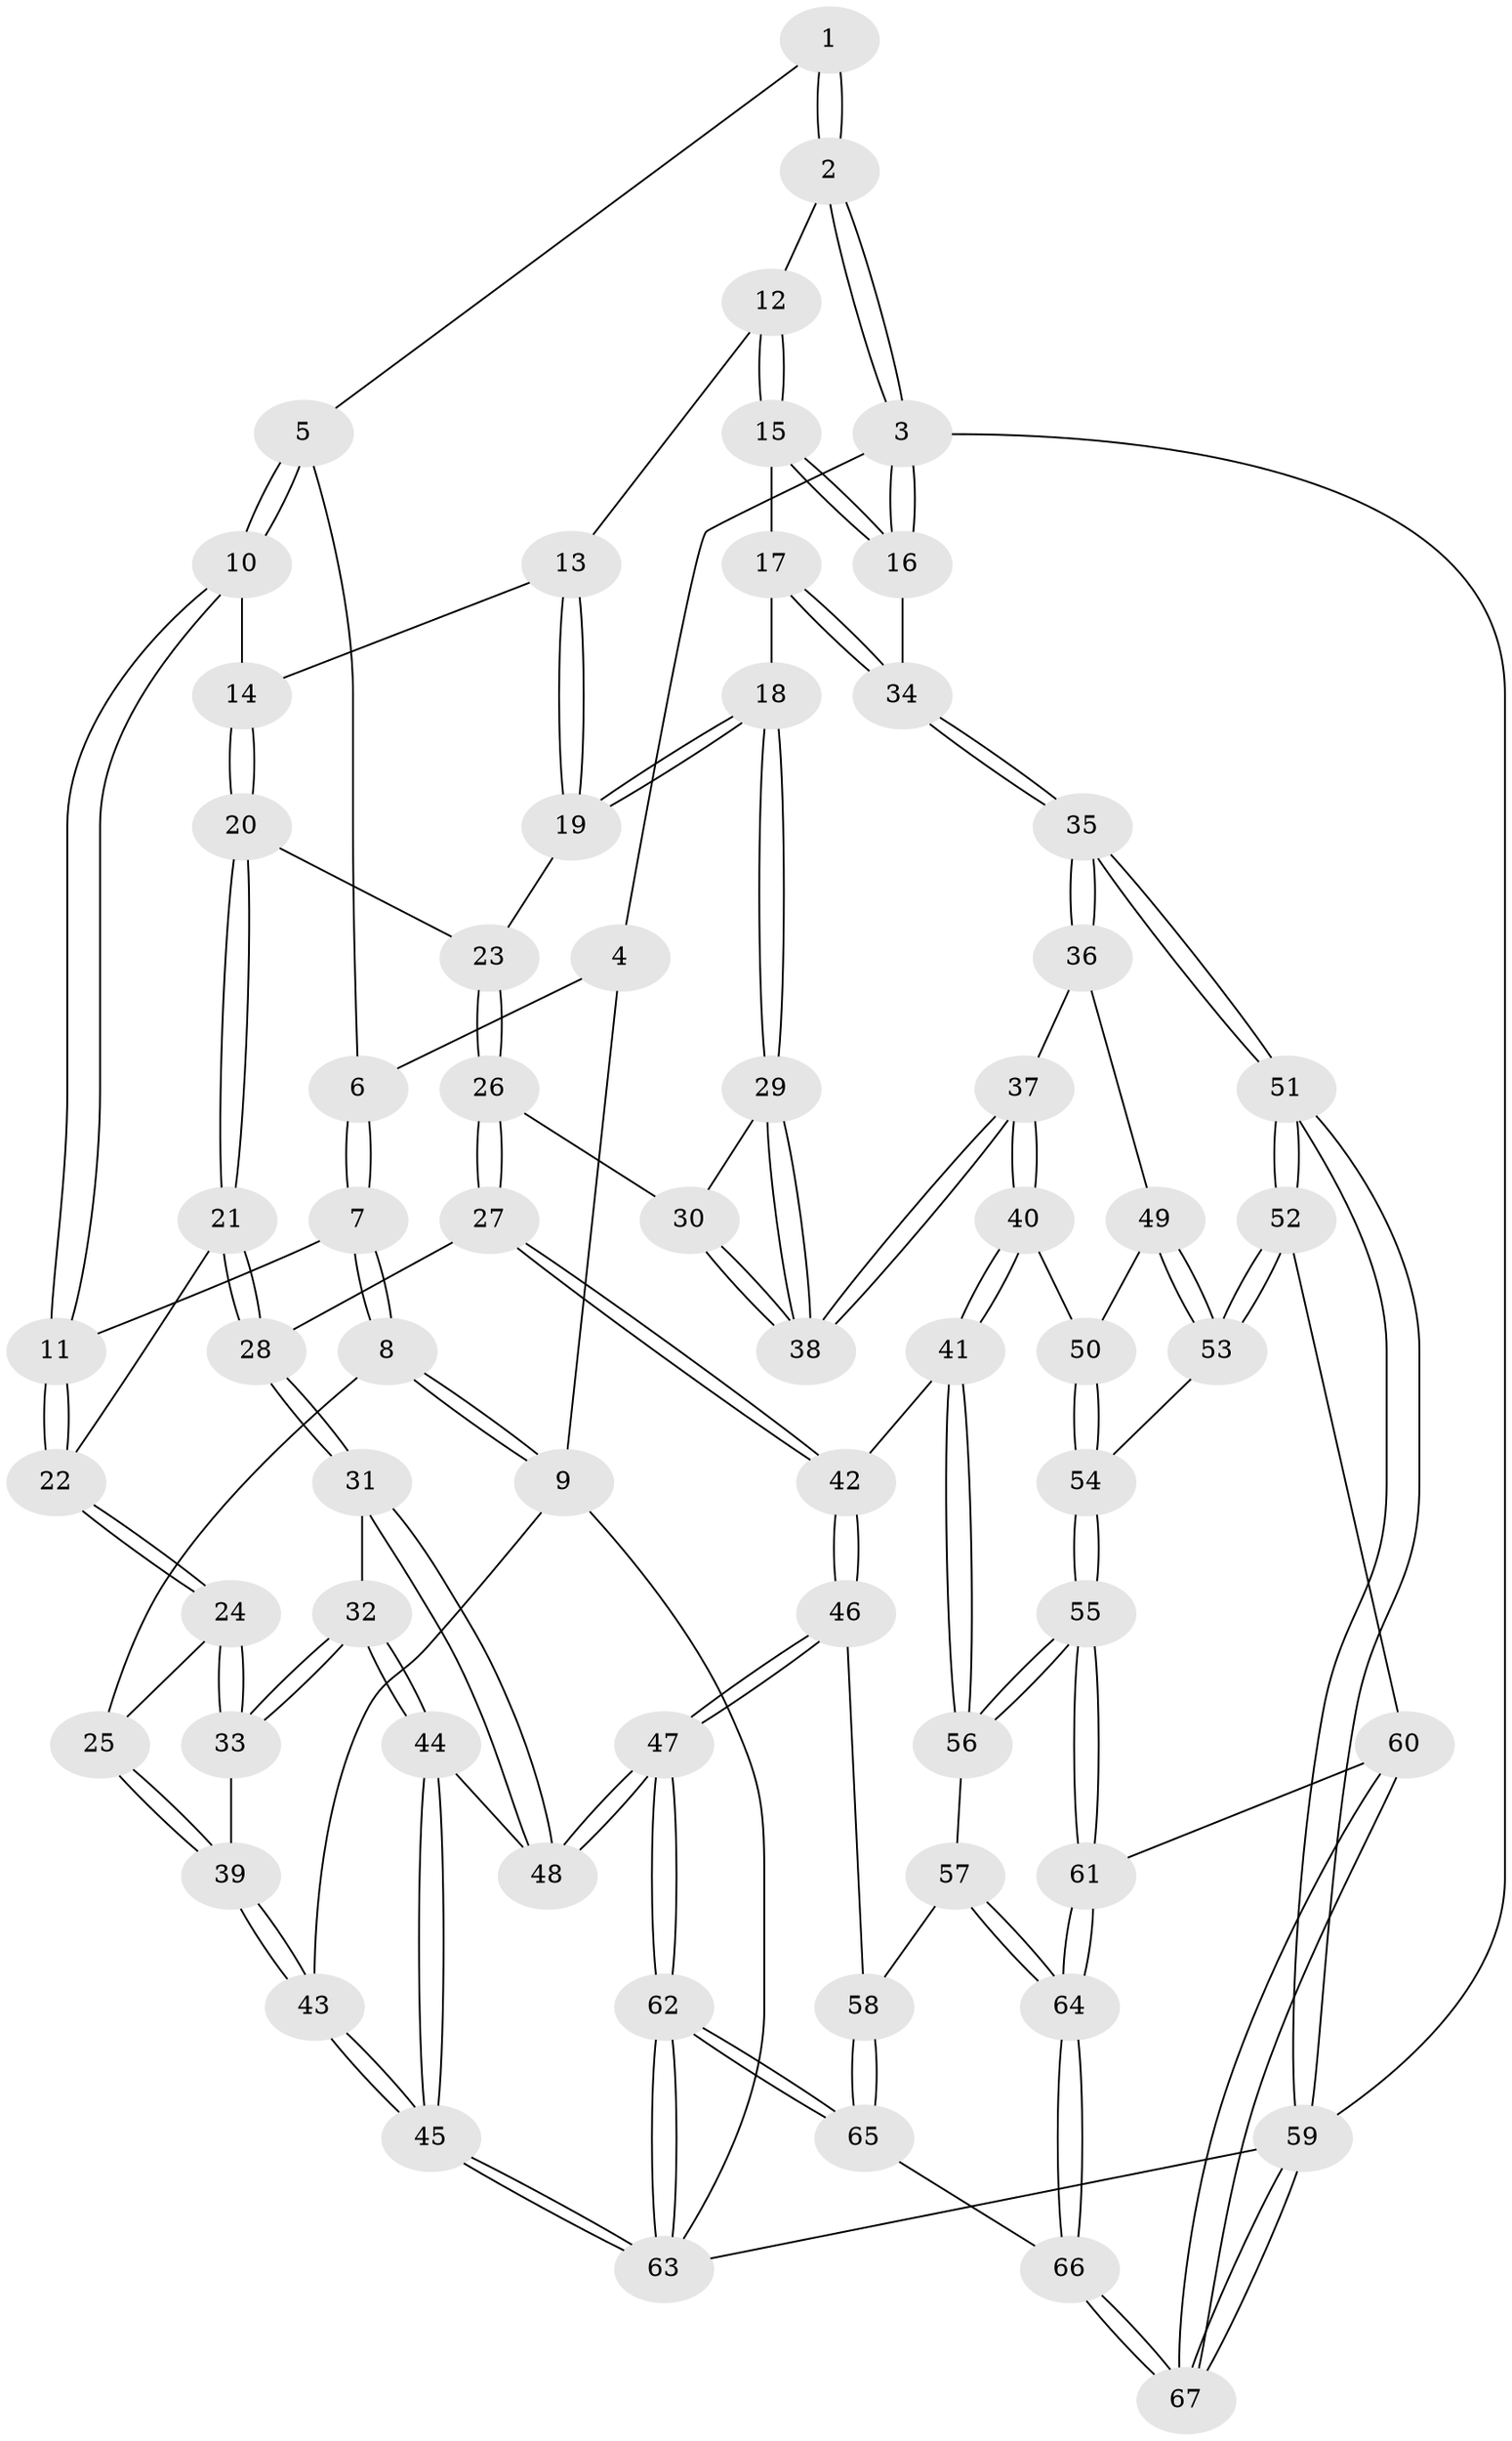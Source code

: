 // coarse degree distribution, {5: 0.30303030303030304, 7: 0.09090909090909091, 4: 0.36363636363636365, 3: 0.09090909090909091, 6: 0.15151515151515152}
// Generated by graph-tools (version 1.1) at 2025/54/03/05/25 16:54:48]
// undirected, 67 vertices, 164 edges
graph export_dot {
graph [start="1"]
  node [color=gray90,style=filled];
  1 [pos="+0.45420118305112706+0"];
  2 [pos="+0.5520372849176808+0"];
  3 [pos="+1+0"];
  4 [pos="+0.0644988521399546+0"];
  5 [pos="+0.24143998193346594+0.08741448581103642"];
  6 [pos="+0.12897689083742833+0.04806859953665928"];
  7 [pos="+0+0.2387231672145776"];
  8 [pos="+0+0.27961582673779584"];
  9 [pos="+0+0.28214225962199907"];
  10 [pos="+0.2647019060273555+0.1918211530288983"];
  11 [pos="+0.1543449951632577+0.24957708713869117"];
  12 [pos="+0.5785531949093391+0.05975422002087146"];
  13 [pos="+0.5214554173582555+0.15009506276127682"];
  14 [pos="+0.37068537272912533+0.2283071553589835"];
  15 [pos="+0.7992259921550385+0.20670278346456625"];
  16 [pos="+1+0.14125438909276422"];
  17 [pos="+0.7501527627168625+0.40202316478378836"];
  18 [pos="+0.7447910134982892+0.40538267933346045"];
  19 [pos="+0.5562121561371628+0.373414642681215"];
  20 [pos="+0.3463075574473204+0.3494998682885549"];
  21 [pos="+0.312162134970267+0.4117947993071327"];
  22 [pos="+0.2600680901567348+0.41489049179649057"];
  23 [pos="+0.5455059585662064+0.38787642460154403"];
  24 [pos="+0.19920959535356075+0.45689902777546176"];
  25 [pos="+0.035068259772166425+0.39005384674526555"];
  26 [pos="+0.5182855718803326+0.46094450679174426"];
  27 [pos="+0.4343170445543048+0.5632512720641185"];
  28 [pos="+0.4326205786786167+0.5628145548935732"];
  29 [pos="+0.7232885570308989+0.4593171828830171"];
  30 [pos="+0.57434610029705+0.4838864599096831"];
  31 [pos="+0.27393487147178147+0.6380284513977298"];
  32 [pos="+0.23089315587551884+0.6126454713867546"];
  33 [pos="+0.1773722145853236+0.5584285843900321"];
  34 [pos="+1+0.5677435445617119"];
  35 [pos="+1+0.6258946329944725"];
  36 [pos="+0.8461882016251533+0.6428742789772598"];
  37 [pos="+0.6927884937245897+0.5750067552915636"];
  38 [pos="+0.6932155040138305+0.5598385943969312"];
  39 [pos="+0.10324644151552953+0.5787594902586239"];
  40 [pos="+0.6005721033510771+0.6591057471093372"];
  41 [pos="+0.5315574922253004+0.6692683498367986"];
  42 [pos="+0.4905292983706744+0.6383508086175561"];
  43 [pos="+0+0.7635750309452071"];
  44 [pos="+0.05078506358808387+0.7628718891704067"];
  45 [pos="+0+0.7696507286196"];
  46 [pos="+0.30101286545464934+0.820738755243455"];
  47 [pos="+0.2808665369859088+0.8209357163609435"];
  48 [pos="+0.2560246642057483+0.7893390722733186"];
  49 [pos="+0.7780834494881714+0.7090241479493358"];
  50 [pos="+0.6583463217403648+0.7096179001495191"];
  51 [pos="+1+0.8327088141177357"];
  52 [pos="+0.7891600679644392+0.8400010410990236"];
  53 [pos="+0.7597561172153353+0.8050829430445229"];
  54 [pos="+0.6928128976675577+0.7892330834970295"];
  55 [pos="+0.6184868815117736+0.8744635934386535"];
  56 [pos="+0.5256159237565974+0.7579874897303328"];
  57 [pos="+0.4480797231542947+0.8459793375176753"];
  58 [pos="+0.4186246626733313+0.8619865422614352"];
  59 [pos="+1+1"];
  60 [pos="+0.7338139803159157+0.9216608366483897"];
  61 [pos="+0.6225847613265919+0.9068457867085112"];
  62 [pos="+0.1383504850967954+1"];
  63 [pos="+0+1"];
  64 [pos="+0.5900048575037892+0.9512561595267571"];
  65 [pos="+0.4612625829849176+1"];
  66 [pos="+0.4904106759295913+1"];
  67 [pos="+0.9992978419102296+1"];
  1 -- 2;
  1 -- 2;
  1 -- 5;
  2 -- 3;
  2 -- 3;
  2 -- 12;
  3 -- 4;
  3 -- 16;
  3 -- 16;
  3 -- 59;
  4 -- 6;
  4 -- 9;
  5 -- 6;
  5 -- 10;
  5 -- 10;
  6 -- 7;
  6 -- 7;
  7 -- 8;
  7 -- 8;
  7 -- 11;
  8 -- 9;
  8 -- 9;
  8 -- 25;
  9 -- 43;
  9 -- 63;
  10 -- 11;
  10 -- 11;
  10 -- 14;
  11 -- 22;
  11 -- 22;
  12 -- 13;
  12 -- 15;
  12 -- 15;
  13 -- 14;
  13 -- 19;
  13 -- 19;
  14 -- 20;
  14 -- 20;
  15 -- 16;
  15 -- 16;
  15 -- 17;
  16 -- 34;
  17 -- 18;
  17 -- 34;
  17 -- 34;
  18 -- 19;
  18 -- 19;
  18 -- 29;
  18 -- 29;
  19 -- 23;
  20 -- 21;
  20 -- 21;
  20 -- 23;
  21 -- 22;
  21 -- 28;
  21 -- 28;
  22 -- 24;
  22 -- 24;
  23 -- 26;
  23 -- 26;
  24 -- 25;
  24 -- 33;
  24 -- 33;
  25 -- 39;
  25 -- 39;
  26 -- 27;
  26 -- 27;
  26 -- 30;
  27 -- 28;
  27 -- 42;
  27 -- 42;
  28 -- 31;
  28 -- 31;
  29 -- 30;
  29 -- 38;
  29 -- 38;
  30 -- 38;
  30 -- 38;
  31 -- 32;
  31 -- 48;
  31 -- 48;
  32 -- 33;
  32 -- 33;
  32 -- 44;
  32 -- 44;
  33 -- 39;
  34 -- 35;
  34 -- 35;
  35 -- 36;
  35 -- 36;
  35 -- 51;
  35 -- 51;
  36 -- 37;
  36 -- 49;
  37 -- 38;
  37 -- 38;
  37 -- 40;
  37 -- 40;
  39 -- 43;
  39 -- 43;
  40 -- 41;
  40 -- 41;
  40 -- 50;
  41 -- 42;
  41 -- 56;
  41 -- 56;
  42 -- 46;
  42 -- 46;
  43 -- 45;
  43 -- 45;
  44 -- 45;
  44 -- 45;
  44 -- 48;
  45 -- 63;
  45 -- 63;
  46 -- 47;
  46 -- 47;
  46 -- 58;
  47 -- 48;
  47 -- 48;
  47 -- 62;
  47 -- 62;
  49 -- 50;
  49 -- 53;
  49 -- 53;
  50 -- 54;
  50 -- 54;
  51 -- 52;
  51 -- 52;
  51 -- 59;
  51 -- 59;
  52 -- 53;
  52 -- 53;
  52 -- 60;
  53 -- 54;
  54 -- 55;
  54 -- 55;
  55 -- 56;
  55 -- 56;
  55 -- 61;
  55 -- 61;
  56 -- 57;
  57 -- 58;
  57 -- 64;
  57 -- 64;
  58 -- 65;
  58 -- 65;
  59 -- 67;
  59 -- 67;
  59 -- 63;
  60 -- 61;
  60 -- 67;
  60 -- 67;
  61 -- 64;
  61 -- 64;
  62 -- 63;
  62 -- 63;
  62 -- 65;
  62 -- 65;
  64 -- 66;
  64 -- 66;
  65 -- 66;
  66 -- 67;
  66 -- 67;
}

